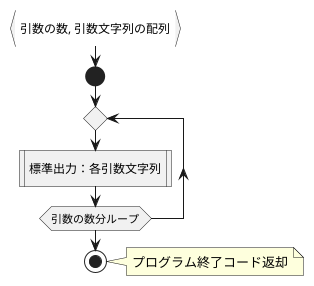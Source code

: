 @startuml main
:引数の数, 引数文字列の配列}
start
repeat
  :標準出力：各引数文字列|
repeat while (引数の数分ループ)
stop
note right
  プログラム終了コード返却
end note
@enduml
